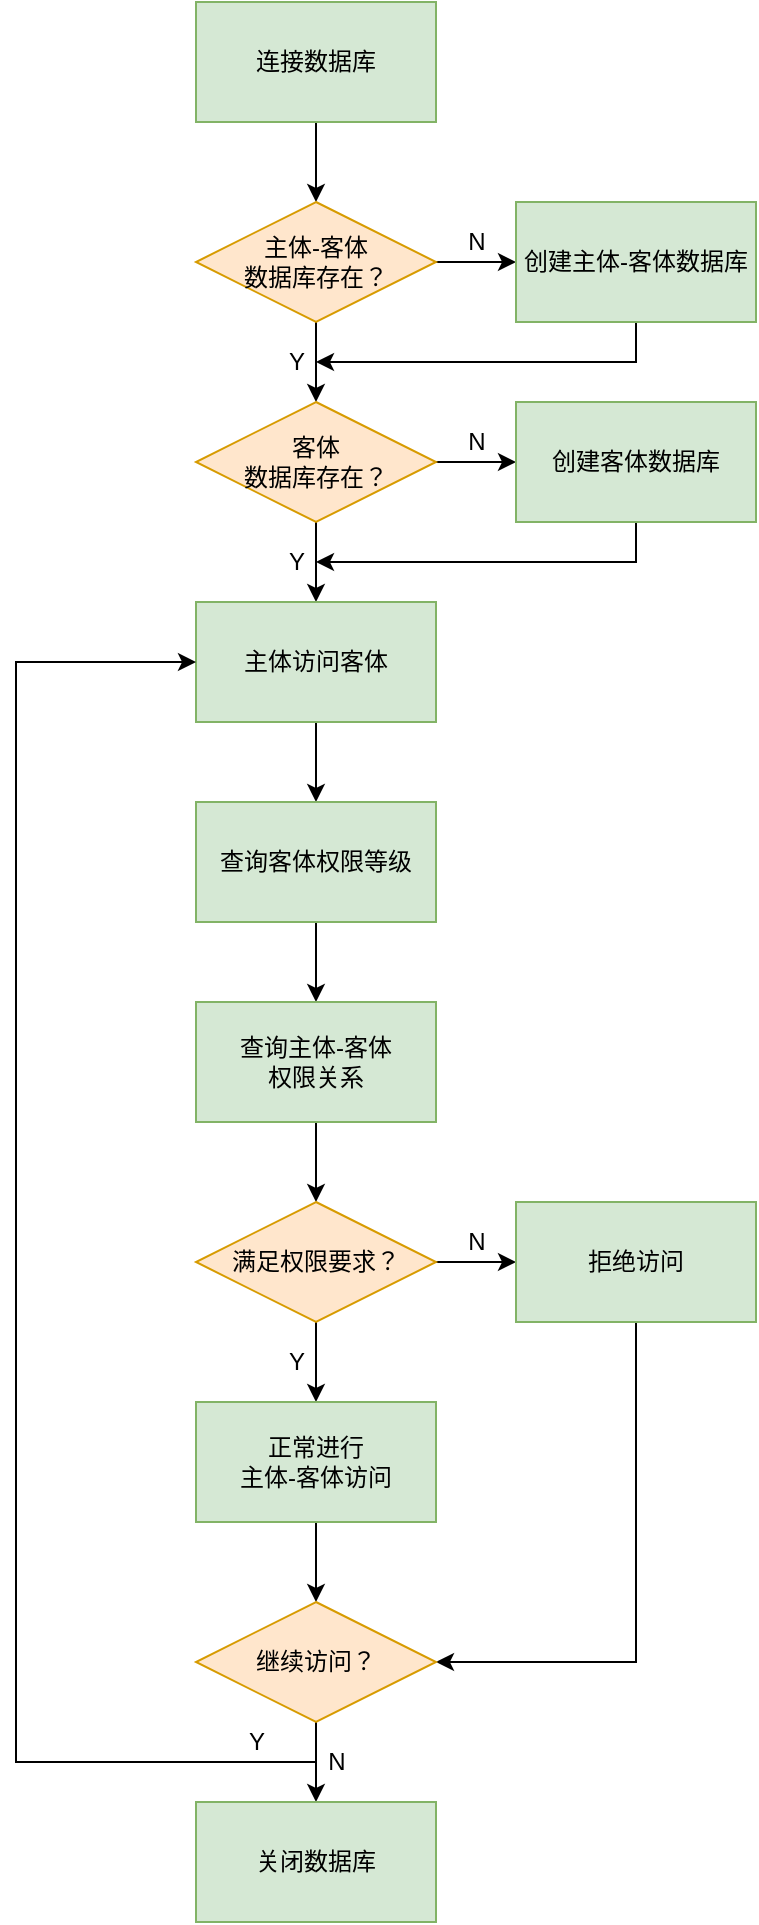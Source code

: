 <mxfile version="16.5.1" type="device"><diagram id="zT1eW5L_8oCdm3GOxJ-H" name="第 1 页"><mxGraphModel dx="865" dy="541" grid="1" gridSize="10" guides="1" tooltips="1" connect="1" arrows="1" fold="1" page="1" pageScale="1" pageWidth="1169" pageHeight="827" math="0" shadow="0"><root><mxCell id="0"/><mxCell id="1" parent="0"/><mxCell id="C2_cFiyf89VXTGL0N68u-14" style="edgeStyle=orthogonalEdgeStyle;rounded=0;orthogonalLoop=1;jettySize=auto;html=1;exitX=0.5;exitY=1;exitDx=0;exitDy=0;entryX=0.5;entryY=0;entryDx=0;entryDy=0;" edge="1" parent="1" source="C2_cFiyf89VXTGL0N68u-1" target="C2_cFiyf89VXTGL0N68u-2"><mxGeometry relative="1" as="geometry"/></mxCell><mxCell id="C2_cFiyf89VXTGL0N68u-1" value="连接数据库" style="rounded=0;whiteSpace=wrap;html=1;fillColor=#d5e8d4;strokeColor=#82b366;" vertex="1" parent="1"><mxGeometry x="360" y="60" width="120" height="60" as="geometry"/></mxCell><mxCell id="C2_cFiyf89VXTGL0N68u-15" style="edgeStyle=orthogonalEdgeStyle;rounded=0;orthogonalLoop=1;jettySize=auto;html=1;exitX=1;exitY=0.5;exitDx=0;exitDy=0;entryX=0;entryY=0.5;entryDx=0;entryDy=0;" edge="1" parent="1" source="C2_cFiyf89VXTGL0N68u-2" target="C2_cFiyf89VXTGL0N68u-3"><mxGeometry relative="1" as="geometry"/></mxCell><mxCell id="C2_cFiyf89VXTGL0N68u-16" style="edgeStyle=orthogonalEdgeStyle;rounded=0;orthogonalLoop=1;jettySize=auto;html=1;exitX=0.5;exitY=1;exitDx=0;exitDy=0;entryX=0.5;entryY=0;entryDx=0;entryDy=0;" edge="1" parent="1" source="C2_cFiyf89VXTGL0N68u-2" target="C2_cFiyf89VXTGL0N68u-4"><mxGeometry relative="1" as="geometry"/></mxCell><mxCell id="C2_cFiyf89VXTGL0N68u-2" value="主体-客体&lt;br&gt;数据库存在？" style="rhombus;whiteSpace=wrap;html=1;fillColor=#ffe6cc;strokeColor=#d79b00;" vertex="1" parent="1"><mxGeometry x="360" y="160" width="120" height="60" as="geometry"/></mxCell><mxCell id="C2_cFiyf89VXTGL0N68u-17" style="edgeStyle=orthogonalEdgeStyle;rounded=0;orthogonalLoop=1;jettySize=auto;html=1;exitX=0.5;exitY=1;exitDx=0;exitDy=0;" edge="1" parent="1" source="C2_cFiyf89VXTGL0N68u-3"><mxGeometry relative="1" as="geometry"><mxPoint x="420" y="240" as="targetPoint"/><Array as="points"><mxPoint x="580" y="240"/></Array></mxGeometry></mxCell><mxCell id="C2_cFiyf89VXTGL0N68u-3" value="创建主体-客体数据库" style="rounded=0;whiteSpace=wrap;html=1;fillColor=#d5e8d4;strokeColor=#82b366;" vertex="1" parent="1"><mxGeometry x="520" y="160" width="120" height="60" as="geometry"/></mxCell><mxCell id="C2_cFiyf89VXTGL0N68u-18" style="edgeStyle=orthogonalEdgeStyle;rounded=0;orthogonalLoop=1;jettySize=auto;html=1;exitX=0.5;exitY=1;exitDx=0;exitDy=0;entryX=0.5;entryY=0;entryDx=0;entryDy=0;" edge="1" parent="1" source="C2_cFiyf89VXTGL0N68u-4" target="C2_cFiyf89VXTGL0N68u-6"><mxGeometry relative="1" as="geometry"/></mxCell><mxCell id="C2_cFiyf89VXTGL0N68u-19" style="edgeStyle=orthogonalEdgeStyle;rounded=0;orthogonalLoop=1;jettySize=auto;html=1;exitX=1;exitY=0.5;exitDx=0;exitDy=0;entryX=0;entryY=0.5;entryDx=0;entryDy=0;" edge="1" parent="1" source="C2_cFiyf89VXTGL0N68u-4" target="C2_cFiyf89VXTGL0N68u-5"><mxGeometry relative="1" as="geometry"/></mxCell><mxCell id="C2_cFiyf89VXTGL0N68u-4" value="客体&lt;br&gt;数据库存在？" style="rhombus;whiteSpace=wrap;html=1;fillColor=#ffe6cc;strokeColor=#d79b00;" vertex="1" parent="1"><mxGeometry x="360" y="260" width="120" height="60" as="geometry"/></mxCell><mxCell id="C2_cFiyf89VXTGL0N68u-21" style="edgeStyle=orthogonalEdgeStyle;rounded=0;orthogonalLoop=1;jettySize=auto;html=1;exitX=0.5;exitY=1;exitDx=0;exitDy=0;" edge="1" parent="1" source="C2_cFiyf89VXTGL0N68u-5"><mxGeometry relative="1" as="geometry"><mxPoint x="420" y="340" as="targetPoint"/><Array as="points"><mxPoint x="580" y="340"/></Array></mxGeometry></mxCell><mxCell id="C2_cFiyf89VXTGL0N68u-5" value="创建客体数据库" style="rounded=0;whiteSpace=wrap;html=1;fillColor=#d5e8d4;strokeColor=#82b366;" vertex="1" parent="1"><mxGeometry x="520" y="260" width="120" height="60" as="geometry"/></mxCell><mxCell id="C2_cFiyf89VXTGL0N68u-22" style="edgeStyle=orthogonalEdgeStyle;rounded=0;orthogonalLoop=1;jettySize=auto;html=1;exitX=0.5;exitY=1;exitDx=0;exitDy=0;entryX=0.5;entryY=0;entryDx=0;entryDy=0;" edge="1" parent="1" source="C2_cFiyf89VXTGL0N68u-6" target="C2_cFiyf89VXTGL0N68u-7"><mxGeometry relative="1" as="geometry"/></mxCell><mxCell id="C2_cFiyf89VXTGL0N68u-6" value="主体访问客体" style="rounded=0;whiteSpace=wrap;html=1;fillColor=#d5e8d4;strokeColor=#82b366;" vertex="1" parent="1"><mxGeometry x="360" y="360" width="120" height="60" as="geometry"/></mxCell><mxCell id="C2_cFiyf89VXTGL0N68u-23" style="edgeStyle=orthogonalEdgeStyle;rounded=0;orthogonalLoop=1;jettySize=auto;html=1;exitX=0.5;exitY=1;exitDx=0;exitDy=0;entryX=0.5;entryY=0;entryDx=0;entryDy=0;" edge="1" parent="1" source="C2_cFiyf89VXTGL0N68u-7" target="C2_cFiyf89VXTGL0N68u-8"><mxGeometry relative="1" as="geometry"/></mxCell><mxCell id="C2_cFiyf89VXTGL0N68u-7" value="查询客体权限等级" style="rounded=0;whiteSpace=wrap;html=1;fillColor=#d5e8d4;strokeColor=#82b366;" vertex="1" parent="1"><mxGeometry x="360" y="460" width="120" height="60" as="geometry"/></mxCell><mxCell id="C2_cFiyf89VXTGL0N68u-24" style="edgeStyle=orthogonalEdgeStyle;rounded=0;orthogonalLoop=1;jettySize=auto;html=1;exitX=0.5;exitY=1;exitDx=0;exitDy=0;entryX=0.5;entryY=0;entryDx=0;entryDy=0;" edge="1" parent="1" source="C2_cFiyf89VXTGL0N68u-8" target="C2_cFiyf89VXTGL0N68u-10"><mxGeometry relative="1" as="geometry"/></mxCell><mxCell id="C2_cFiyf89VXTGL0N68u-8" value="查询主体-客体&lt;br&gt;权限关系" style="rounded=0;whiteSpace=wrap;html=1;fillColor=#d5e8d4;strokeColor=#82b366;" vertex="1" parent="1"><mxGeometry x="360" y="560" width="120" height="60" as="geometry"/></mxCell><mxCell id="C2_cFiyf89VXTGL0N68u-25" style="edgeStyle=orthogonalEdgeStyle;rounded=0;orthogonalLoop=1;jettySize=auto;html=1;exitX=1;exitY=0.5;exitDx=0;exitDy=0;entryX=0;entryY=0.5;entryDx=0;entryDy=0;" edge="1" parent="1" source="C2_cFiyf89VXTGL0N68u-10" target="C2_cFiyf89VXTGL0N68u-11"><mxGeometry relative="1" as="geometry"/></mxCell><mxCell id="C2_cFiyf89VXTGL0N68u-26" style="edgeStyle=orthogonalEdgeStyle;rounded=0;orthogonalLoop=1;jettySize=auto;html=1;exitX=0.5;exitY=1;exitDx=0;exitDy=0;entryX=0.5;entryY=0;entryDx=0;entryDy=0;" edge="1" parent="1" source="C2_cFiyf89VXTGL0N68u-10" target="C2_cFiyf89VXTGL0N68u-12"><mxGeometry relative="1" as="geometry"/></mxCell><mxCell id="C2_cFiyf89VXTGL0N68u-10" value="满足权限要求？" style="rhombus;whiteSpace=wrap;html=1;fillColor=#ffe6cc;strokeColor=#d79b00;" vertex="1" parent="1"><mxGeometry x="360" y="660" width="120" height="60" as="geometry"/></mxCell><mxCell id="C2_cFiyf89VXTGL0N68u-37" style="edgeStyle=orthogonalEdgeStyle;rounded=0;orthogonalLoop=1;jettySize=auto;html=1;exitX=0.5;exitY=1;exitDx=0;exitDy=0;entryX=1;entryY=0.5;entryDx=0;entryDy=0;" edge="1" parent="1" source="C2_cFiyf89VXTGL0N68u-11" target="C2_cFiyf89VXTGL0N68u-35"><mxGeometry relative="1" as="geometry"/></mxCell><mxCell id="C2_cFiyf89VXTGL0N68u-11" value="&lt;font face=&quot;helvetica&quot;&gt;拒绝访问&lt;/font&gt;" style="rounded=0;whiteSpace=wrap;html=1;fillColor=#d5e8d4;strokeColor=#82b366;" vertex="1" parent="1"><mxGeometry x="520" y="660" width="120" height="60" as="geometry"/></mxCell><mxCell id="C2_cFiyf89VXTGL0N68u-36" style="edgeStyle=orthogonalEdgeStyle;rounded=0;orthogonalLoop=1;jettySize=auto;html=1;exitX=0.5;exitY=1;exitDx=0;exitDy=0;entryX=0.5;entryY=0;entryDx=0;entryDy=0;" edge="1" parent="1" source="C2_cFiyf89VXTGL0N68u-12" target="C2_cFiyf89VXTGL0N68u-35"><mxGeometry relative="1" as="geometry"/></mxCell><mxCell id="C2_cFiyf89VXTGL0N68u-12" value="正常进行&lt;br&gt;主体-客体访问" style="rounded=0;whiteSpace=wrap;html=1;fillColor=#d5e8d4;strokeColor=#82b366;" vertex="1" parent="1"><mxGeometry x="360" y="760" width="120" height="60" as="geometry"/></mxCell><mxCell id="C2_cFiyf89VXTGL0N68u-29" value="Y" style="text;html=1;align=center;verticalAlign=middle;resizable=0;points=[];autosize=1;strokeColor=none;fillColor=none;" vertex="1" parent="1"><mxGeometry x="400" y="230" width="20" height="20" as="geometry"/></mxCell><mxCell id="C2_cFiyf89VXTGL0N68u-30" value="N" style="text;html=1;align=center;verticalAlign=middle;resizable=0;points=[];autosize=1;strokeColor=none;fillColor=none;" vertex="1" parent="1"><mxGeometry x="490" y="170" width="20" height="20" as="geometry"/></mxCell><mxCell id="C2_cFiyf89VXTGL0N68u-31" value="Y" style="text;html=1;align=center;verticalAlign=middle;resizable=0;points=[];autosize=1;strokeColor=none;fillColor=none;" vertex="1" parent="1"><mxGeometry x="400" y="330" width="20" height="20" as="geometry"/></mxCell><mxCell id="C2_cFiyf89VXTGL0N68u-32" value="N" style="text;html=1;align=center;verticalAlign=middle;resizable=0;points=[];autosize=1;strokeColor=none;fillColor=none;" vertex="1" parent="1"><mxGeometry x="490" y="270" width="20" height="20" as="geometry"/></mxCell><mxCell id="C2_cFiyf89VXTGL0N68u-33" value="Y" style="text;html=1;align=center;verticalAlign=middle;resizable=0;points=[];autosize=1;strokeColor=none;fillColor=none;" vertex="1" parent="1"><mxGeometry x="400" y="730" width="20" height="20" as="geometry"/></mxCell><mxCell id="C2_cFiyf89VXTGL0N68u-34" value="N" style="text;html=1;align=center;verticalAlign=middle;resizable=0;points=[];autosize=1;strokeColor=none;fillColor=none;" vertex="1" parent="1"><mxGeometry x="490" y="670" width="20" height="20" as="geometry"/></mxCell><mxCell id="C2_cFiyf89VXTGL0N68u-38" style="edgeStyle=orthogonalEdgeStyle;rounded=0;orthogonalLoop=1;jettySize=auto;html=1;exitX=0.5;exitY=1;exitDx=0;exitDy=0;entryX=0;entryY=0.5;entryDx=0;entryDy=0;" edge="1" parent="1" source="C2_cFiyf89VXTGL0N68u-35" target="C2_cFiyf89VXTGL0N68u-6"><mxGeometry relative="1" as="geometry"><Array as="points"><mxPoint x="420" y="940"/><mxPoint x="270" y="940"/><mxPoint x="270" y="390"/></Array></mxGeometry></mxCell><mxCell id="C2_cFiyf89VXTGL0N68u-40" style="edgeStyle=orthogonalEdgeStyle;rounded=0;orthogonalLoop=1;jettySize=auto;html=1;exitX=0.5;exitY=1;exitDx=0;exitDy=0;entryX=0.5;entryY=0;entryDx=0;entryDy=0;" edge="1" parent="1" source="C2_cFiyf89VXTGL0N68u-35" target="C2_cFiyf89VXTGL0N68u-39"><mxGeometry relative="1" as="geometry"/></mxCell><mxCell id="C2_cFiyf89VXTGL0N68u-35" value="继续访问？" style="rhombus;whiteSpace=wrap;html=1;fillColor=#ffe6cc;strokeColor=#d79b00;" vertex="1" parent="1"><mxGeometry x="360" y="860" width="120" height="60" as="geometry"/></mxCell><mxCell id="C2_cFiyf89VXTGL0N68u-39" value="关闭数据库" style="rounded=0;whiteSpace=wrap;html=1;fillColor=#d5e8d4;strokeColor=#82b366;" vertex="1" parent="1"><mxGeometry x="360" y="960" width="120" height="60" as="geometry"/></mxCell><mxCell id="C2_cFiyf89VXTGL0N68u-41" value="Y" style="text;html=1;align=center;verticalAlign=middle;resizable=0;points=[];autosize=1;strokeColor=none;fillColor=none;" vertex="1" parent="1"><mxGeometry x="380" y="920" width="20" height="20" as="geometry"/></mxCell><mxCell id="C2_cFiyf89VXTGL0N68u-42" value="N" style="text;html=1;align=center;verticalAlign=middle;resizable=0;points=[];autosize=1;strokeColor=none;fillColor=none;" vertex="1" parent="1"><mxGeometry x="420" y="930" width="20" height="20" as="geometry"/></mxCell></root></mxGraphModel></diagram></mxfile>